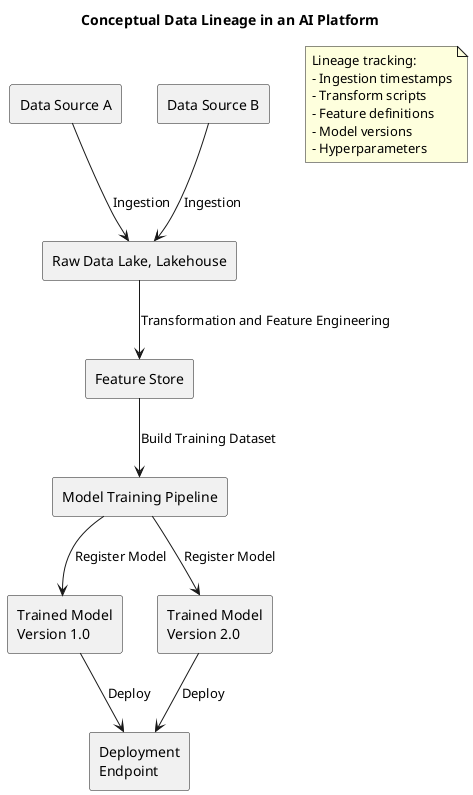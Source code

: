 @startuml
title Conceptual Data Lineage in an AI Platform

skinparam shadowing false

' Entities
rectangle "Data Source A" as sourceA
rectangle "Data Source B" as sourceB
rectangle "Raw Data Lake, Lakehouse" as rawLake
rectangle "Feature Store" as fs
rectangle "Model Training Pipeline" as trainPipe
rectangle "Trained Model\nVersion 1.0" as modelV1
rectangle "Trained Model\nVersion 2.0" as modelV2
rectangle "Deployment\nEndpoint" as deploy

' Connections
sourceA --> rawLake: Ingestion
sourceB --> rawLake: Ingestion
rawLake --> fs: Transformation and Feature Engineering
fs --> trainPipe: Build Training Dataset

trainPipe --> modelV1: Register Model
trainPipe --> modelV2: Register Model
modelV1 --> deploy: Deploy
modelV2 --> deploy: Deploy

note as lineageNote
Lineage tracking:
- Ingestion timestamps
- Transform scripts
- Feature definitions
- Model versions
- Hyperparameters
end note

@enduml
